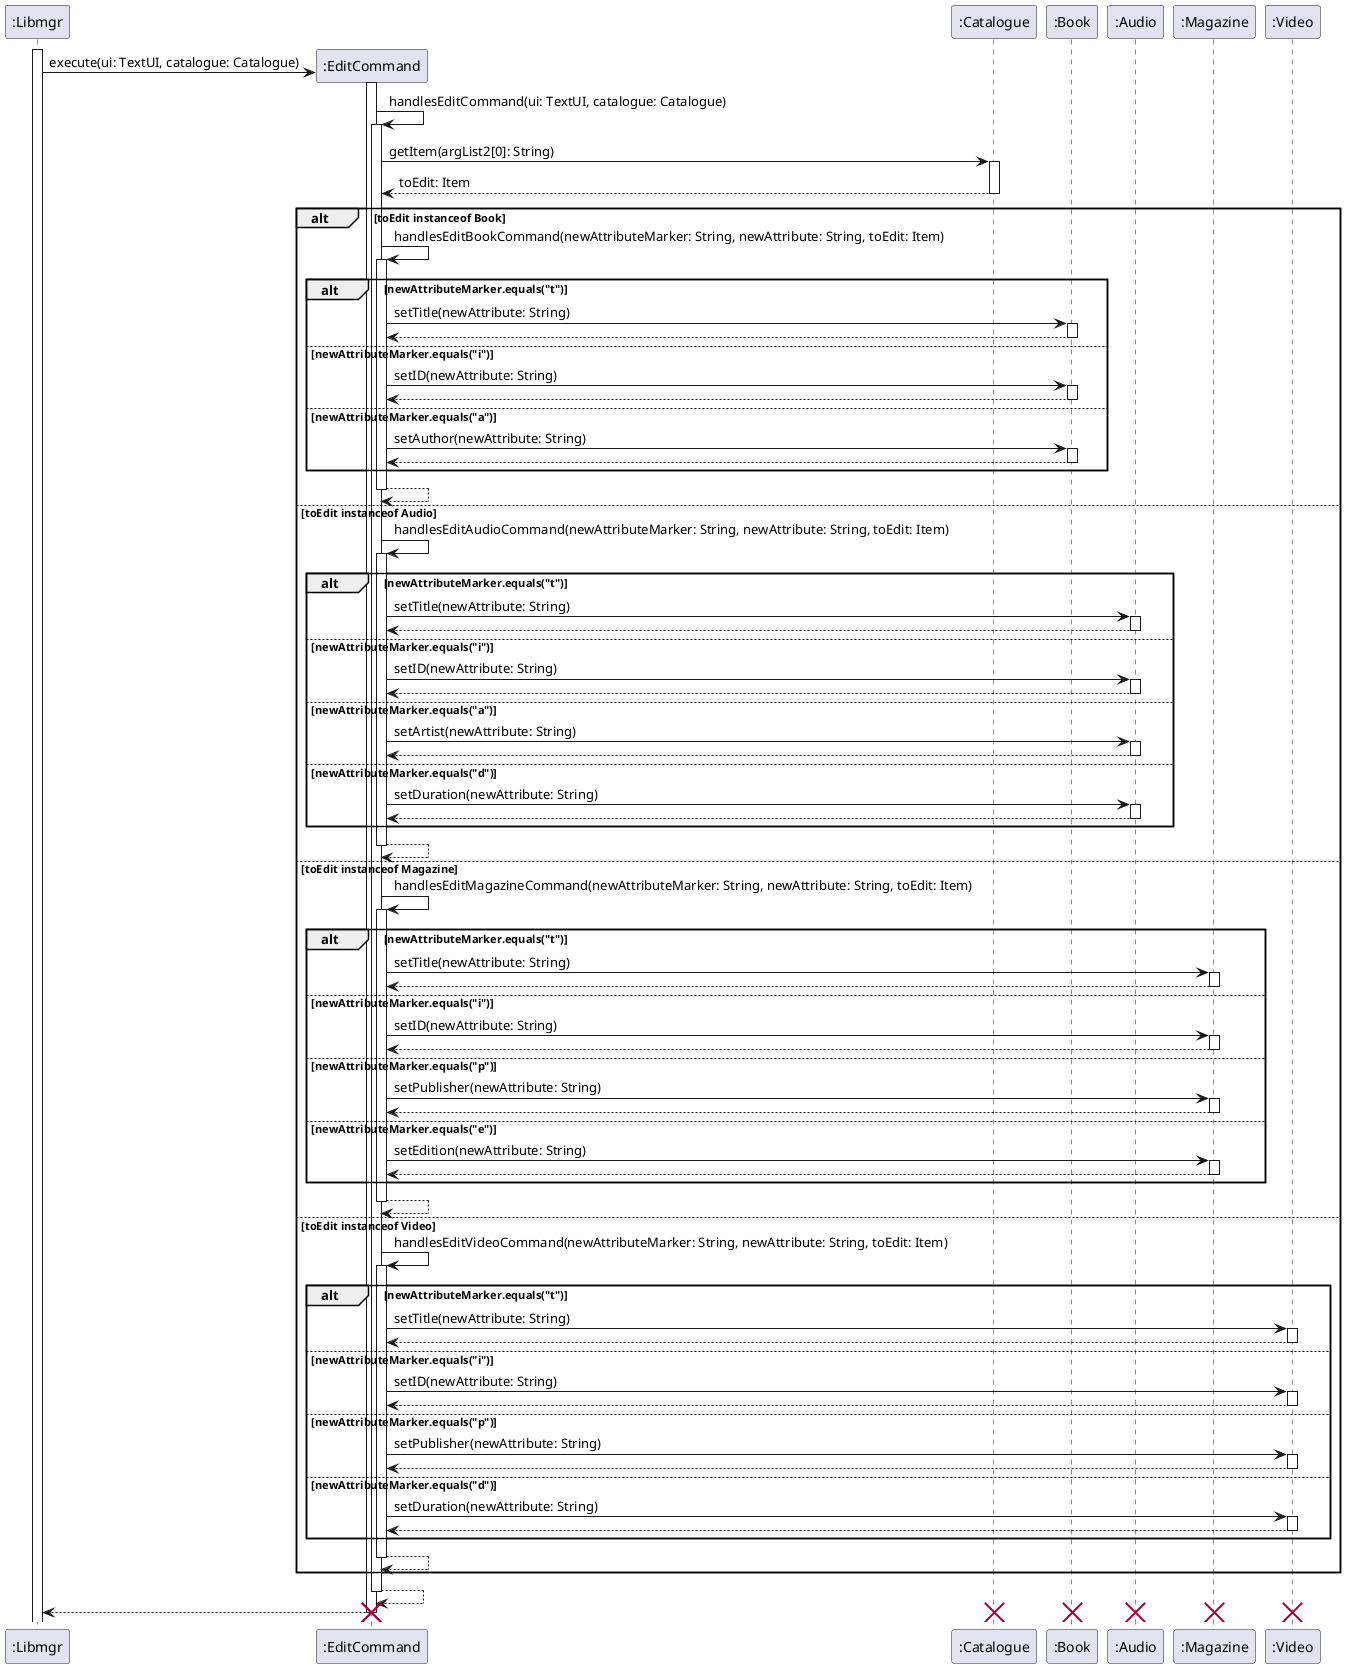@startuml
'https://plantuml.com/sequence-diagram

participant ":Libmgr" as Libmgr
participant ":EditCommand" as EditCommand
participant ":Catalogue" as Catalogue
participant ":Book" as Book
participant ":Audio" as Audio
participant ":Magazine" as Magazine
participant ":Video" as Video


activate Libmgr
create EditCommand
Libmgr -> EditCommand: execute(ui: TextUI, catalogue: Catalogue)
activate EditCommand
EditCommand -> EditCommand: handlesEditCommand(ui: TextUI, catalogue: Catalogue)
activate EditCommand
EditCommand -> Catalogue: getItem(argList2[0]: String)
activate Catalogue
Catalogue --> EditCommand: toEdit: Item
deactivate Catalogue

alt toEdit instanceof Book
    EditCommand -> EditCommand: handlesEditBookCommand(newAttributeMarker: String, newAttribute: String, toEdit: Item)
    activate EditCommand

    alt newAttributeMarker.equals("t")
        EditCommand -> Book: setTitle(newAttribute: String)
        activate Book
        Book --> EditCommand
        deactivate Book
    else newAttributeMarker.equals("i")
        EditCommand -> Book: setID(newAttribute: String)
        activate Book
        Book --> EditCommand
        deactivate Book
    else newAttributeMarker.equals("a")
        EditCommand -> Book: setAuthor(newAttribute: String)
        activate Book
        Book --> EditCommand
        deactivate Book
    end

    EditCommand --> EditCommand
    deactivate EditCommand

else toEdit instanceof Audio
    EditCommand -> EditCommand: handlesEditAudioCommand(newAttributeMarker: String, newAttribute: String, toEdit: Item)
    activate EditCommand

    alt newAttributeMarker.equals("t")
        EditCommand -> Audio: setTitle(newAttribute: String)
        activate Audio
        Audio --> EditCommand
        deactivate Audio
    else newAttributeMarker.equals("i")
        EditCommand -> Audio: setID(newAttribute: String)
        activate Audio
        Audio --> EditCommand
        deactivate Audio
    else newAttributeMarker.equals("a")
        EditCommand -> Audio: setArtist(newAttribute: String)
        activate Audio
        Audio --> EditCommand
        deactivate Audio
    else newAttributeMarker.equals("d")
        EditCommand -> Audio: setDuration(newAttribute: String)
        activate Audio
        Audio --> EditCommand
        deactivate Audio
    end

    EditCommand --> EditCommand
    deactivate EditCommand

else toEdit instanceof Magazine
    EditCommand -> EditCommand: handlesEditMagazineCommand(newAttributeMarker: String, newAttribute: String, toEdit: Item)
    activate EditCommand

    alt newAttributeMarker.equals("t")
        EditCommand -> Magazine: setTitle(newAttribute: String)
        activate Magazine
        Magazine --> EditCommand
        deactivate Magazine
    else newAttributeMarker.equals("i")
        EditCommand -> Magazine: setID(newAttribute: String)
        activate Magazine
        Magazine --> EditCommand
        deactivate Magazine
    else newAttributeMarker.equals("p")
        EditCommand -> Magazine: setPublisher(newAttribute: String)
        activate Magazine
        Magazine --> EditCommand
        deactivate Magazine
    else newAttributeMarker.equals("e")
        EditCommand -> Magazine: setEdition(newAttribute: String)
        activate Magazine
        Magazine --> EditCommand
        deactivate Magazine
    end

    EditCommand --> EditCommand
    deactivate EditCommand

else toEdit instanceof Video
    EditCommand -> EditCommand: handlesEditVideoCommand(newAttributeMarker: String, newAttribute: String, toEdit: Item)
    activate EditCommand

    alt newAttributeMarker.equals("t")
        EditCommand -> Video: setTitle(newAttribute: String)
        activate Video
        Video --> EditCommand
        deactivate Video
    else newAttributeMarker.equals("i")
        EditCommand -> Video: setID(newAttribute: String)
        activate Video
        Video --> EditCommand
        deactivate Video
    else newAttributeMarker.equals("p")
        EditCommand -> Video: setPublisher(newAttribute: String)
        activate Video
        Video --> EditCommand
        deactivate Video
    else newAttributeMarker.equals("d")
        EditCommand -> Video: setDuration(newAttribute: String)
        activate Video
        Video --> EditCommand
        deactivate Video
    end

    EditCommand --> EditCommand
    deactivate EditCommand
end

EditCommand --> EditCommand
deactivate EditCommand

EditCommand --> Libmgr
deactivate EditCommand

destroy Book
destroy Audio
destroy Magazine
destroy Video
destroy EditCommand
destroy Catalogue
destroy EditCommand


@enduml